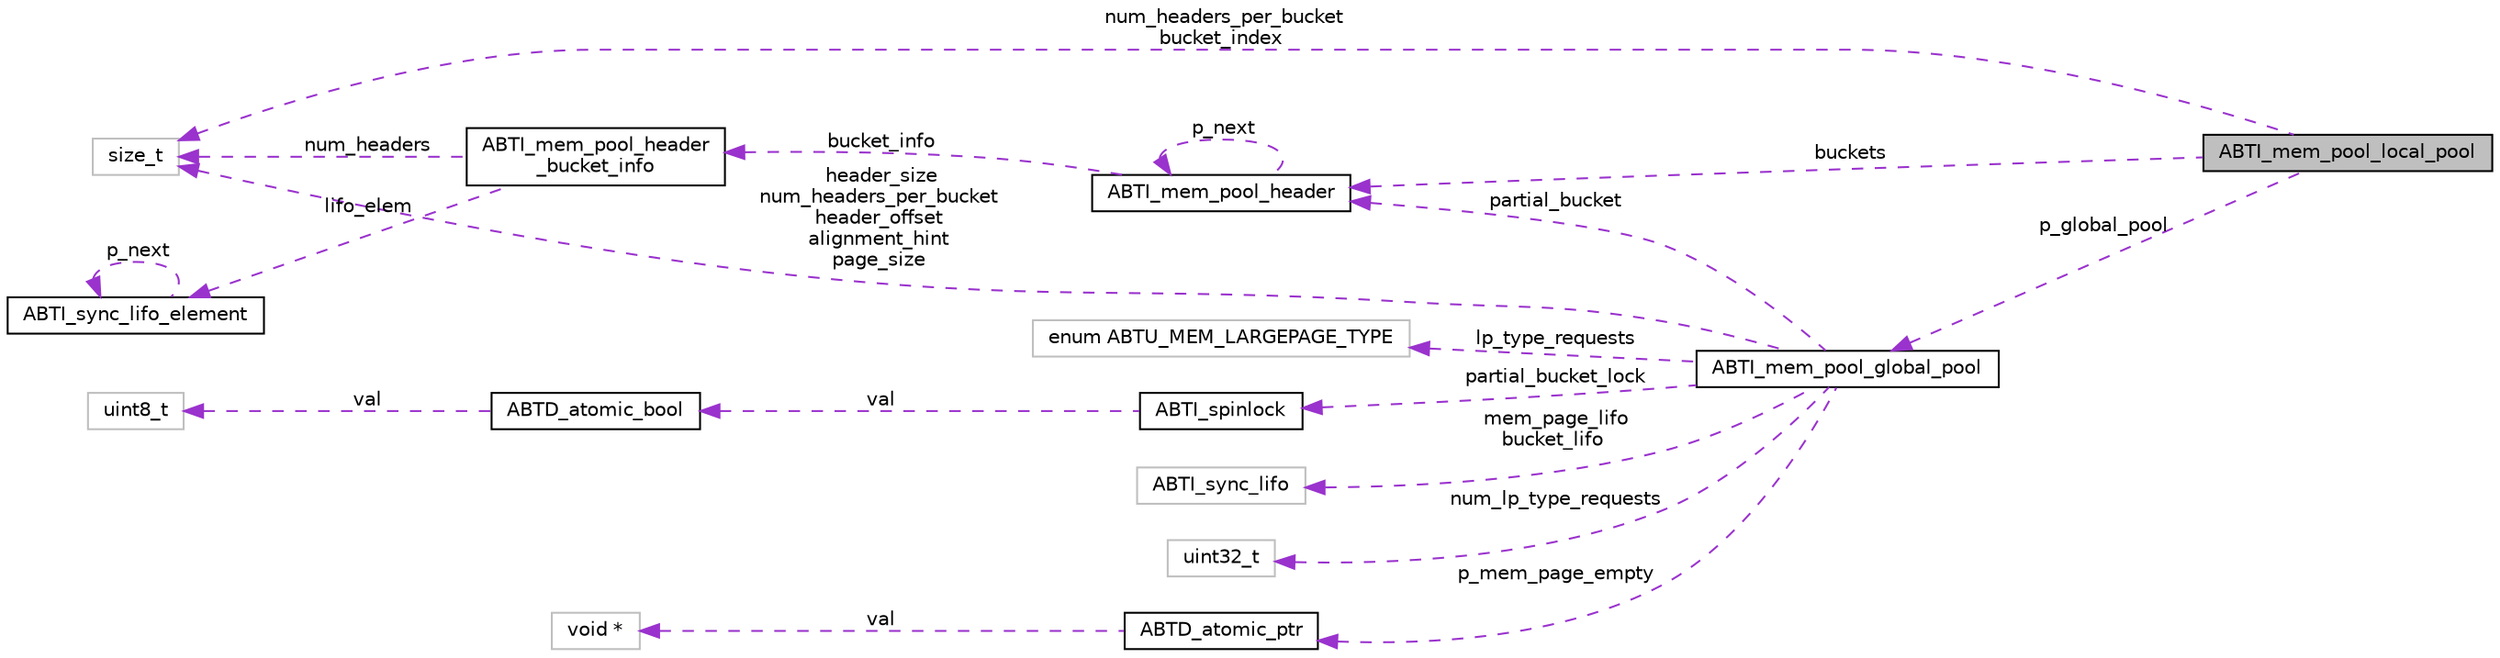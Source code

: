 digraph "ABTI_mem_pool_local_pool"
{
  edge [fontname="Helvetica",fontsize="10",labelfontname="Helvetica",labelfontsize="10"];
  node [fontname="Helvetica",fontsize="10",shape=record];
  rankdir="LR";
  Node1 [label="ABTI_mem_pool_local_pool",height=0.2,width=0.4,color="black", fillcolor="grey75", style="filled" fontcolor="black"];
  Node2 -> Node1 [dir="back",color="darkorchid3",fontsize="10",style="dashed",label=" num_headers_per_bucket\nbucket_index" ,fontname="Helvetica"];
  Node2 [label="size_t",height=0.2,width=0.4,color="grey75", fillcolor="white", style="filled"];
  Node3 -> Node1 [dir="back",color="darkorchid3",fontsize="10",style="dashed",label=" buckets" ,fontname="Helvetica"];
  Node3 [label="ABTI_mem_pool_header",height=0.2,width=0.4,color="black", fillcolor="white", style="filled",URL="$de/d24/structABTI__mem__pool__header.html"];
  Node4 -> Node3 [dir="back",color="darkorchid3",fontsize="10",style="dashed",label=" bucket_info" ,fontname="Helvetica"];
  Node4 [label="ABTI_mem_pool_header\l_bucket_info",height=0.2,width=0.4,color="black", fillcolor="white", style="filled",URL="$d5/d6c/unionABTI__mem__pool__header__bucket__info.html"];
  Node5 -> Node4 [dir="back",color="darkorchid3",fontsize="10",style="dashed",label=" lifo_elem" ,fontname="Helvetica"];
  Node5 [label="ABTI_sync_lifo_element",height=0.2,width=0.4,color="black", fillcolor="white", style="filled",URL="$de/d30/structABTI__sync__lifo__element.html"];
  Node5 -> Node5 [dir="back",color="darkorchid3",fontsize="10",style="dashed",label=" p_next" ,fontname="Helvetica"];
  Node2 -> Node4 [dir="back",color="darkorchid3",fontsize="10",style="dashed",label=" num_headers" ,fontname="Helvetica"];
  Node3 -> Node3 [dir="back",color="darkorchid3",fontsize="10",style="dashed",label=" p_next" ,fontname="Helvetica"];
  Node6 -> Node1 [dir="back",color="darkorchid3",fontsize="10",style="dashed",label=" p_global_pool" ,fontname="Helvetica"];
  Node6 [label="ABTI_mem_pool_global_pool",height=0.2,width=0.4,color="black", fillcolor="white", style="filled",URL="$d7/de4/structABTI__mem__pool__global__pool.html"];
  Node7 -> Node6 [dir="back",color="darkorchid3",fontsize="10",style="dashed",label=" partial_bucket_lock" ,fontname="Helvetica"];
  Node7 [label="ABTI_spinlock",height=0.2,width=0.4,color="black", fillcolor="white", style="filled",URL="$dc/d81/structABTI__spinlock.html"];
  Node8 -> Node7 [dir="back",color="darkorchid3",fontsize="10",style="dashed",label=" val" ,fontname="Helvetica"];
  Node8 [label="ABTD_atomic_bool",height=0.2,width=0.4,color="black", fillcolor="white", style="filled",URL="$df/d2c/structABTD__atomic__bool.html"];
  Node9 -> Node8 [dir="back",color="darkorchid3",fontsize="10",style="dashed",label=" val" ,fontname="Helvetica"];
  Node9 [label="uint8_t",height=0.2,width=0.4,color="grey75", fillcolor="white", style="filled"];
  Node10 -> Node6 [dir="back",color="darkorchid3",fontsize="10",style="dashed",label=" mem_page_lifo\nbucket_lifo" ,fontname="Helvetica"];
  Node10 [label="ABTI_sync_lifo",height=0.2,width=0.4,color="grey75", fillcolor="white", style="filled"];
  Node2 -> Node6 [dir="back",color="darkorchid3",fontsize="10",style="dashed",label=" header_size\nnum_headers_per_bucket\nheader_offset\nalignment_hint\npage_size" ,fontname="Helvetica"];
  Node11 -> Node6 [dir="back",color="darkorchid3",fontsize="10",style="dashed",label=" num_lp_type_requests" ,fontname="Helvetica"];
  Node11 [label="uint32_t",height=0.2,width=0.4,color="grey75", fillcolor="white", style="filled"];
  Node3 -> Node6 [dir="back",color="darkorchid3",fontsize="10",style="dashed",label=" partial_bucket" ,fontname="Helvetica"];
  Node12 -> Node6 [dir="back",color="darkorchid3",fontsize="10",style="dashed",label=" p_mem_page_empty" ,fontname="Helvetica"];
  Node12 [label="ABTD_atomic_ptr",height=0.2,width=0.4,color="black", fillcolor="white", style="filled",URL="$df/d5b/structABTD__atomic__ptr.html"];
  Node13 -> Node12 [dir="back",color="darkorchid3",fontsize="10",style="dashed",label=" val" ,fontname="Helvetica"];
  Node13 [label="void *",height=0.2,width=0.4,color="grey75", fillcolor="white", style="filled"];
  Node14 -> Node6 [dir="back",color="darkorchid3",fontsize="10",style="dashed",label=" lp_type_requests" ,fontname="Helvetica"];
  Node14 [label="enum ABTU_MEM_LARGEPAGE_TYPE",height=0.2,width=0.4,color="grey75", fillcolor="white", style="filled"];
}
